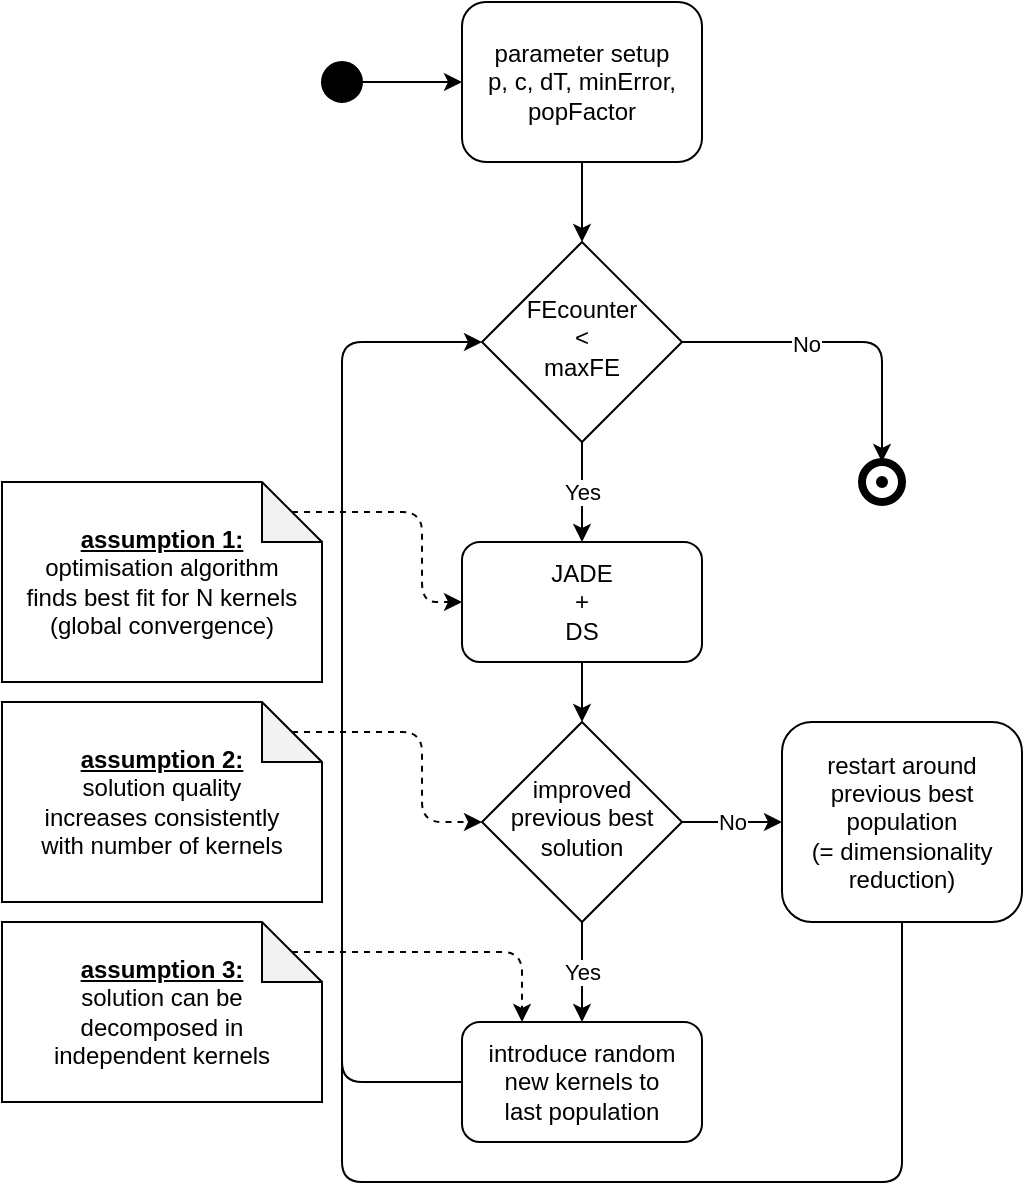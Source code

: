 <mxfile version="13.6.2" type="device"><diagram id="C5RBs43oDa-KdzZeNtuy" name="Page-1"><mxGraphModel dx="1422" dy="801" grid="1" gridSize="10" guides="1" tooltips="1" connect="1" arrows="1" fold="1" page="1" pageScale="1" pageWidth="827" pageHeight="1169" math="0" shadow="0"><root><mxCell id="WIyWlLk6GJQsqaUBKTNV-0"/><mxCell id="WIyWlLk6GJQsqaUBKTNV-1" parent="WIyWlLk6GJQsqaUBKTNV-0"/><mxCell id="J-YSaaIntCLiyS-vFXkj-38" value="" style="endArrow=none;html=1;entryX=0.5;entryY=1;entryDx=0;entryDy=0;" parent="WIyWlLk6GJQsqaUBKTNV-1" target="J-YSaaIntCLiyS-vFXkj-26" edge="1"><mxGeometry width="50" height="50" relative="1" as="geometry"><mxPoint x="180" y="220" as="sourcePoint"/><mxPoint x="470" y="530" as="targetPoint"/><Array as="points"><mxPoint x="180" y="630"/><mxPoint x="460" y="630"/></Array></mxGeometry></mxCell><mxCell id="J-YSaaIntCLiyS-vFXkj-36" value="" style="endArrow=classic;html=1;exitX=0;exitY=0.5;exitDx=0;exitDy=0;entryX=0;entryY=0.5;entryDx=0;entryDy=0;" parent="WIyWlLk6GJQsqaUBKTNV-1" source="J-YSaaIntCLiyS-vFXkj-21" target="J-YSaaIntCLiyS-vFXkj-2" edge="1"><mxGeometry width="50" height="50" relative="1" as="geometry"><mxPoint x="130" y="610" as="sourcePoint"/><mxPoint x="80" y="510" as="targetPoint"/><Array as="points"><mxPoint x="180" y="580"/><mxPoint x="180" y="210"/></Array></mxGeometry></mxCell><mxCell id="J-YSaaIntCLiyS-vFXkj-0" value="&lt;div&gt;parameter setup&lt;/div&gt;&lt;div&gt;p, c, dT, minError,&lt;/div&gt;&lt;div&gt;popFactor&lt;br&gt;&lt;/div&gt;" style="rounded=1;whiteSpace=wrap;html=1;fontSize=12;glass=0;strokeWidth=1;shadow=0;" parent="WIyWlLk6GJQsqaUBKTNV-1" vertex="1"><mxGeometry x="240" y="40" width="120" height="80" as="geometry"/></mxCell><mxCell id="J-YSaaIntCLiyS-vFXkj-2" value="&lt;div&gt;FEcounter &lt;br&gt;&lt;/div&gt;&lt;div&gt;&amp;lt;&lt;/div&gt;&lt;div&gt;maxFE&lt;br&gt;&lt;/div&gt;" style="rhombus;whiteSpace=wrap;html=1;shadow=0;fontFamily=Helvetica;fontSize=12;align=center;strokeWidth=1;spacing=6;spacingTop=-4;" parent="WIyWlLk6GJQsqaUBKTNV-1" vertex="1"><mxGeometry x="250" y="160" width="100" height="100" as="geometry"/></mxCell><mxCell id="J-YSaaIntCLiyS-vFXkj-3" value="&lt;div&gt;improved&lt;/div&gt;&lt;div&gt;previous best&lt;/div&gt;&lt;div&gt;solution&lt;br&gt;&lt;/div&gt;" style="rhombus;whiteSpace=wrap;html=1;shadow=0;fontFamily=Helvetica;fontSize=12;align=center;strokeWidth=1;spacing=6;spacingTop=-4;" parent="WIyWlLk6GJQsqaUBKTNV-1" vertex="1"><mxGeometry x="250" y="400" width="100" height="100" as="geometry"/></mxCell><mxCell id="J-YSaaIntCLiyS-vFXkj-4" value="&lt;div&gt;JADE&lt;/div&gt;&lt;div&gt;+&lt;/div&gt;&lt;div&gt;DS&lt;br&gt;&lt;/div&gt;" style="rounded=1;whiteSpace=wrap;html=1;" parent="WIyWlLk6GJQsqaUBKTNV-1" vertex="1"><mxGeometry x="240" y="310" width="120" height="60" as="geometry"/></mxCell><mxCell id="J-YSaaIntCLiyS-vFXkj-5" value="&lt;div&gt;&lt;u&gt;&lt;b&gt;assumption 1:&lt;/b&gt;&lt;/u&gt;&lt;/div&gt;&lt;div&gt;optimisation algorithm&lt;/div&gt;&lt;div&gt;finds best fit for N kernels&lt;/div&gt;&lt;div&gt;(global convergence)&lt;br&gt;&lt;/div&gt;" style="shape=note;whiteSpace=wrap;html=1;backgroundOutline=1;darkOpacity=0.05;" parent="WIyWlLk6GJQsqaUBKTNV-1" vertex="1"><mxGeometry x="10" y="280" width="160" height="100" as="geometry"/></mxCell><mxCell id="J-YSaaIntCLiyS-vFXkj-6" value="" style="endArrow=classic;html=1;exitX=0;exitY=0;exitDx=145;exitDy=15;entryX=0;entryY=0.5;entryDx=0;entryDy=0;dashed=1;exitPerimeter=0;" parent="WIyWlLk6GJQsqaUBKTNV-1" source="J-YSaaIntCLiyS-vFXkj-5" target="J-YSaaIntCLiyS-vFXkj-4" edge="1"><mxGeometry width="50" height="50" relative="1" as="geometry"><mxPoint x="-70" y="490" as="sourcePoint"/><mxPoint x="-120" y="540" as="targetPoint"/><Array as="points"><mxPoint x="220" y="295"/><mxPoint x="220" y="340"/></Array></mxGeometry></mxCell><mxCell id="J-YSaaIntCLiyS-vFXkj-16" value="" style="endArrow=classic;html=1;exitX=0.5;exitY=1;exitDx=0;exitDy=0;entryX=0.5;entryY=0;entryDx=0;entryDy=0;" parent="WIyWlLk6GJQsqaUBKTNV-1" source="J-YSaaIntCLiyS-vFXkj-0" target="J-YSaaIntCLiyS-vFXkj-2" edge="1"><mxGeometry width="50" height="50" relative="1" as="geometry"><mxPoint x="460" y="200" as="sourcePoint"/><mxPoint x="510" y="150" as="targetPoint"/></mxGeometry></mxCell><mxCell id="J-YSaaIntCLiyS-vFXkj-17" value="" style="endArrow=classic;html=1;exitX=0.5;exitY=1;exitDx=0;exitDy=0;" parent="WIyWlLk6GJQsqaUBKTNV-1" source="J-YSaaIntCLiyS-vFXkj-2" target="J-YSaaIntCLiyS-vFXkj-4" edge="1"><mxGeometry relative="1" as="geometry"><mxPoint x="410" y="360" as="sourcePoint"/><mxPoint x="510" y="360" as="targetPoint"/></mxGeometry></mxCell><mxCell id="J-YSaaIntCLiyS-vFXkj-18" value="Yes" style="edgeLabel;resizable=0;html=1;align=center;verticalAlign=middle;" parent="J-YSaaIntCLiyS-vFXkj-17" connectable="0" vertex="1"><mxGeometry relative="1" as="geometry"/></mxCell><mxCell id="J-YSaaIntCLiyS-vFXkj-20" value="" style="endArrow=classic;html=1;exitX=0.5;exitY=1;exitDx=0;exitDy=0;entryX=0.5;entryY=0;entryDx=0;entryDy=0;" parent="WIyWlLk6GJQsqaUBKTNV-1" source="J-YSaaIntCLiyS-vFXkj-4" target="J-YSaaIntCLiyS-vFXkj-3" edge="1"><mxGeometry width="50" height="50" relative="1" as="geometry"><mxPoint x="420" y="410" as="sourcePoint"/><mxPoint x="470" y="360" as="targetPoint"/></mxGeometry></mxCell><mxCell id="J-YSaaIntCLiyS-vFXkj-21" value="&lt;div&gt;introduce random &lt;br&gt;&lt;/div&gt;&lt;div&gt;new kernels to&lt;/div&gt;&lt;div&gt;last population&lt;br&gt;&lt;/div&gt;" style="rounded=1;whiteSpace=wrap;html=1;" parent="WIyWlLk6GJQsqaUBKTNV-1" vertex="1"><mxGeometry x="240" y="550" width="120" height="60" as="geometry"/></mxCell><mxCell id="J-YSaaIntCLiyS-vFXkj-24" value="" style="endArrow=classic;html=1;entryX=0.5;entryY=0;entryDx=0;entryDy=0;exitX=0.5;exitY=1;exitDx=0;exitDy=0;" parent="WIyWlLk6GJQsqaUBKTNV-1" source="J-YSaaIntCLiyS-vFXkj-3" target="J-YSaaIntCLiyS-vFXkj-21" edge="1"><mxGeometry relative="1" as="geometry"><mxPoint x="250" y="510" as="sourcePoint"/><mxPoint x="130" y="490" as="targetPoint"/></mxGeometry></mxCell><mxCell id="J-YSaaIntCLiyS-vFXkj-25" value="Yes" style="edgeLabel;resizable=0;html=1;align=center;verticalAlign=middle;" parent="J-YSaaIntCLiyS-vFXkj-24" connectable="0" vertex="1"><mxGeometry relative="1" as="geometry"/></mxCell><mxCell id="J-YSaaIntCLiyS-vFXkj-26" value="&lt;div&gt;restart around&lt;/div&gt;&lt;div&gt;previous best&lt;/div&gt;&lt;div&gt;population&lt;/div&gt;&lt;div&gt;(= dimensionality&lt;/div&gt;&lt;div&gt;reduction)&lt;br&gt;&lt;/div&gt;" style="rounded=1;whiteSpace=wrap;html=1;" parent="WIyWlLk6GJQsqaUBKTNV-1" vertex="1"><mxGeometry x="400" y="400" width="120" height="100" as="geometry"/></mxCell><mxCell id="J-YSaaIntCLiyS-vFXkj-27" value="" style="endArrow=classic;html=1;exitX=1;exitY=0.5;exitDx=0;exitDy=0;entryX=0;entryY=0.5;entryDx=0;entryDy=0;" parent="WIyWlLk6GJQsqaUBKTNV-1" source="J-YSaaIntCLiyS-vFXkj-3" target="J-YSaaIntCLiyS-vFXkj-26" edge="1"><mxGeometry relative="1" as="geometry"><mxPoint x="-60" y="540" as="sourcePoint"/><mxPoint x="40" y="540" as="targetPoint"/></mxGeometry></mxCell><mxCell id="J-YSaaIntCLiyS-vFXkj-28" value="No" style="edgeLabel;resizable=0;html=1;align=center;verticalAlign=middle;" parent="J-YSaaIntCLiyS-vFXkj-27" connectable="0" vertex="1"><mxGeometry relative="1" as="geometry"/></mxCell><mxCell id="J-YSaaIntCLiyS-vFXkj-32" value="&lt;div&gt;&lt;u&gt;&lt;b&gt;assumption 2:&lt;/b&gt;&lt;/u&gt;&lt;/div&gt;&lt;div&gt;solution quality &lt;br&gt;&lt;/div&gt;&lt;div&gt;increases consistently&lt;/div&gt;&lt;div&gt;with number of kernels&lt;br&gt;&lt;/div&gt;" style="shape=note;whiteSpace=wrap;html=1;backgroundOutline=1;darkOpacity=0.05;" parent="WIyWlLk6GJQsqaUBKTNV-1" vertex="1"><mxGeometry x="10" y="390" width="160" height="100" as="geometry"/></mxCell><mxCell id="J-YSaaIntCLiyS-vFXkj-33" value="&lt;div&gt;&lt;u&gt;&lt;b&gt;assumption 3:&lt;/b&gt;&lt;/u&gt;&lt;/div&gt;&lt;div&gt;solution can be &lt;br&gt;&lt;/div&gt;&lt;div&gt;decomposed in &lt;br&gt;&lt;/div&gt;&lt;div&gt;independent kernels&lt;br&gt;&lt;/div&gt;" style="shape=note;whiteSpace=wrap;html=1;backgroundOutline=1;darkOpacity=0.05;" parent="WIyWlLk6GJQsqaUBKTNV-1" vertex="1"><mxGeometry x="10" y="500" width="160" height="90" as="geometry"/></mxCell><mxCell id="J-YSaaIntCLiyS-vFXkj-35" value="" style="endArrow=classic;html=1;dashed=1;entryX=0;entryY=0.5;entryDx=0;entryDy=0;exitX=0;exitY=0;exitDx=145;exitDy=15;exitPerimeter=0;" parent="WIyWlLk6GJQsqaUBKTNV-1" source="J-YSaaIntCLiyS-vFXkj-32" target="J-YSaaIntCLiyS-vFXkj-3" edge="1"><mxGeometry width="50" height="50" relative="1" as="geometry"><mxPoint x="130" y="410" as="sourcePoint"/><mxPoint x="80" y="460" as="targetPoint"/><Array as="points"><mxPoint x="220" y="405"/><mxPoint x="220" y="450"/></Array></mxGeometry></mxCell><mxCell id="J-YSaaIntCLiyS-vFXkj-39" value="" style="ellipse;whiteSpace=wrap;html=1;aspect=fixed;fillColor=#000000;" parent="WIyWlLk6GJQsqaUBKTNV-1" vertex="1"><mxGeometry x="170" y="70" width="20" height="20" as="geometry"/></mxCell><mxCell id="J-YSaaIntCLiyS-vFXkj-46" value="" style="endArrow=classic;html=1;entryX=0;entryY=0.5;entryDx=0;entryDy=0;exitX=1;exitY=0.5;exitDx=0;exitDy=0;" parent="WIyWlLk6GJQsqaUBKTNV-1" source="J-YSaaIntCLiyS-vFXkj-39" target="J-YSaaIntCLiyS-vFXkj-0" edge="1"><mxGeometry width="50" height="50" relative="1" as="geometry"><mxPoint x="150" y="190" as="sourcePoint"/><mxPoint x="200" y="140" as="targetPoint"/></mxGeometry></mxCell><mxCell id="J-YSaaIntCLiyS-vFXkj-52" value="" style="group" parent="WIyWlLk6GJQsqaUBKTNV-1" vertex="1" connectable="0"><mxGeometry x="440" y="270" width="20" height="20" as="geometry"/></mxCell><mxCell id="J-YSaaIntCLiyS-vFXkj-51" value="" style="group" parent="J-YSaaIntCLiyS-vFXkj-52" vertex="1" connectable="0"><mxGeometry width="20" height="20" as="geometry"/></mxCell><mxCell id="J-YSaaIntCLiyS-vFXkj-49" value="" style="ellipse;whiteSpace=wrap;html=1;aspect=fixed;strokeWidth=4;fillColor=none;" parent="J-YSaaIntCLiyS-vFXkj-51" vertex="1"><mxGeometry width="20" height="20" as="geometry"/></mxCell><mxCell id="J-YSaaIntCLiyS-vFXkj-50" value="" style="ellipse;whiteSpace=wrap;html=1;aspect=fixed;strokeWidth=2;fillColor=#000000;labelBorderColor=none;labelBackgroundColor=none;" parent="J-YSaaIntCLiyS-vFXkj-51" vertex="1"><mxGeometry x="8" y="8" width="4" height="4" as="geometry"/></mxCell><mxCell id="J-YSaaIntCLiyS-vFXkj-54" value="" style="endArrow=classic;html=1;entryX=0.5;entryY=0;entryDx=0;entryDy=0;exitX=1;exitY=0.5;exitDx=0;exitDy=0;" parent="WIyWlLk6GJQsqaUBKTNV-1" source="J-YSaaIntCLiyS-vFXkj-2" target="J-YSaaIntCLiyS-vFXkj-49" edge="1"><mxGeometry width="50" height="50" relative="1" as="geometry"><mxPoint x="370" y="210" as="sourcePoint"/><mxPoint x="420" y="160" as="targetPoint"/><Array as="points"><mxPoint x="450" y="210"/></Array></mxGeometry></mxCell><mxCell id="J-YSaaIntCLiyS-vFXkj-55" value="No" style="edgeLabel;html=1;align=center;verticalAlign=middle;resizable=0;points=[];" parent="J-YSaaIntCLiyS-vFXkj-54" vertex="1" connectable="0"><mxGeometry x="-0.227" y="-1" relative="1" as="geometry"><mxPoint as="offset"/></mxGeometry></mxCell><mxCell id="J-YSaaIntCLiyS-vFXkj-56" value="" style="endArrow=classic;html=1;entryX=0.25;entryY=0;entryDx=0;entryDy=0;exitX=0;exitY=0;exitDx=145;exitDy=15;exitPerimeter=0;dashed=1;" parent="WIyWlLk6GJQsqaUBKTNV-1" source="J-YSaaIntCLiyS-vFXkj-33" target="J-YSaaIntCLiyS-vFXkj-21" edge="1"><mxGeometry width="50" height="50" relative="1" as="geometry"><mxPoint x="70" y="670" as="sourcePoint"/><mxPoint x="120" y="620" as="targetPoint"/><Array as="points"><mxPoint x="270" y="515"/></Array></mxGeometry></mxCell></root></mxGraphModel></diagram></mxfile>